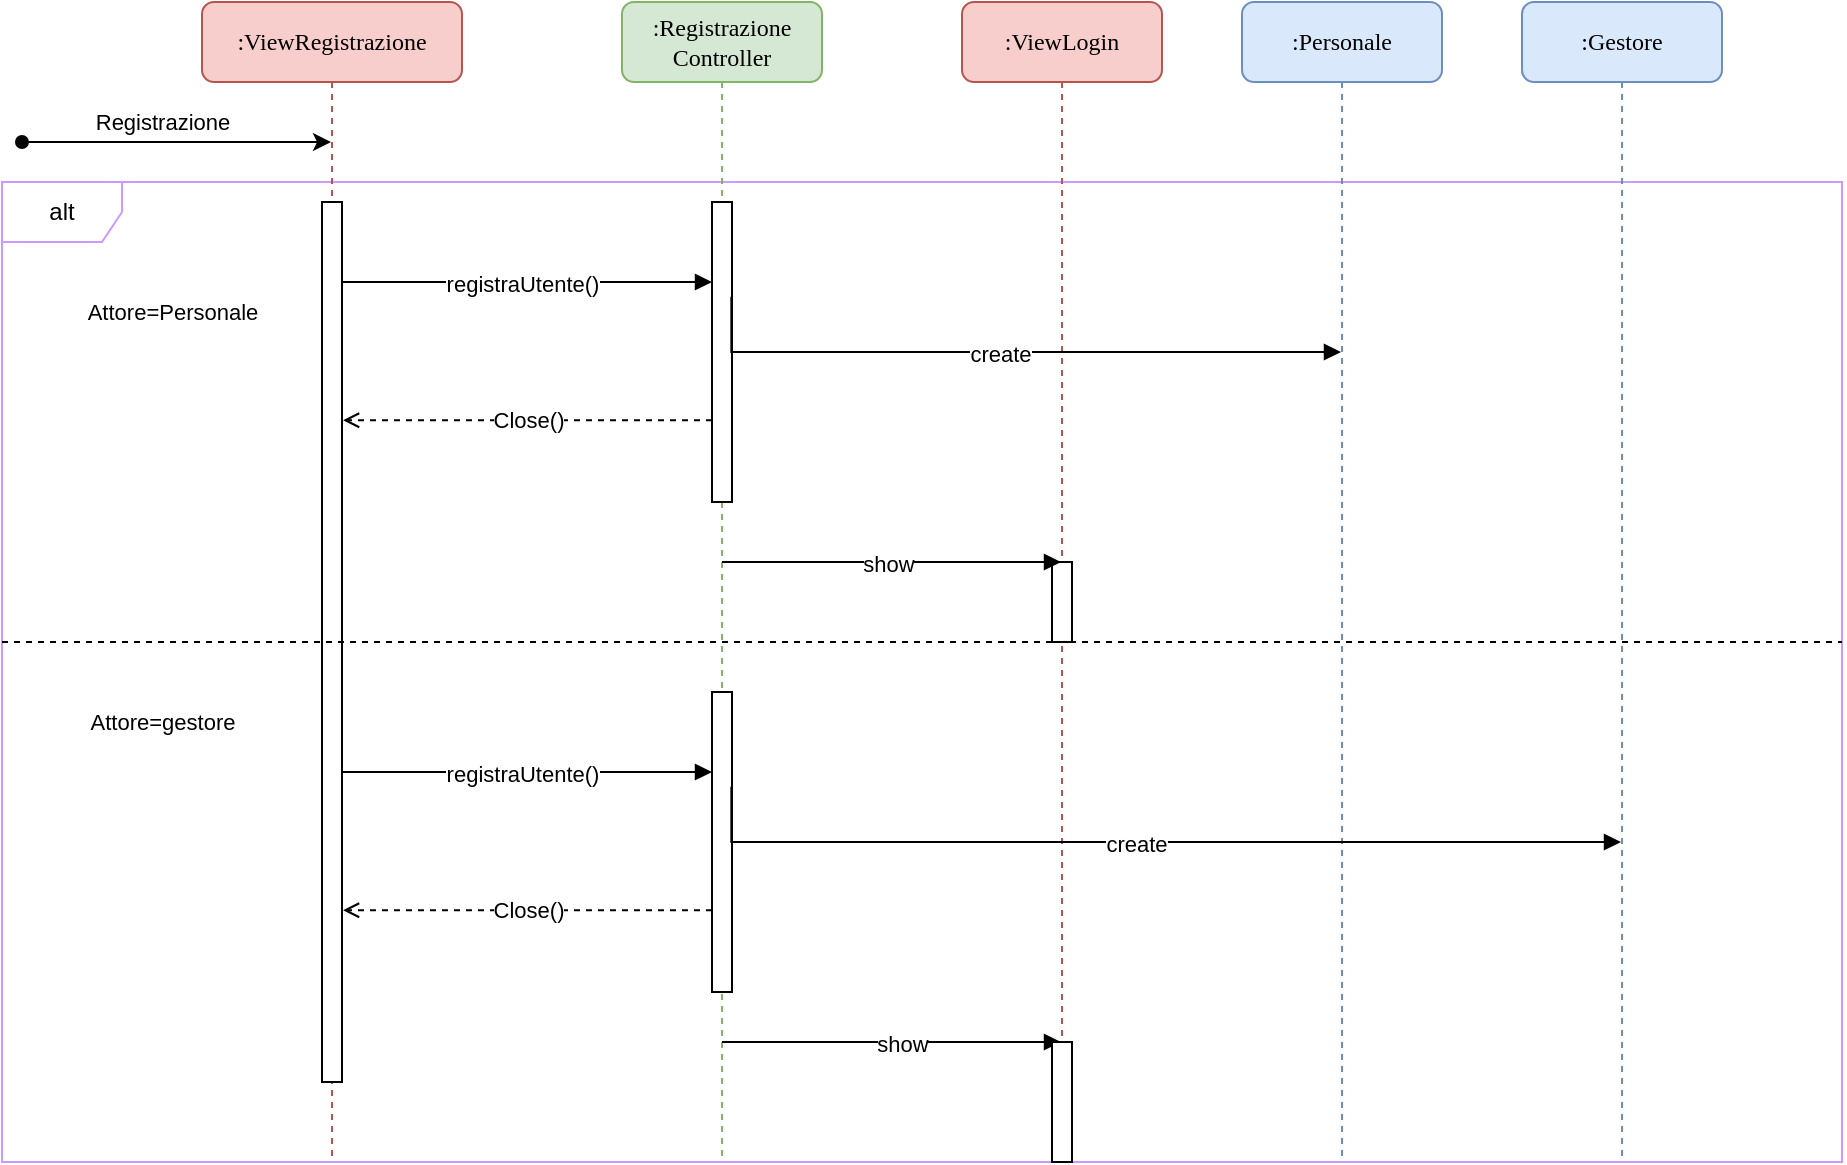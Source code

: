 <mxfile version="20.3.0" type="device" pages="4"><diagram name="Registrazione" id="13e1069c-82ec-6db2-03f1-153e76fe0fe0"><mxGraphModel dx="1422" dy="857" grid="1" gridSize="10" guides="1" tooltips="1" connect="1" arrows="1" fold="1" page="1" pageScale="1" pageWidth="1100" pageHeight="850" background="none" math="0" shadow="0"><root><mxCell id="0"/><mxCell id="1" parent="0"/><mxCell id="zDvbrXEsM1Y-4sPHsCZt-1" value="alt" style="shape=umlFrame;whiteSpace=wrap;html=1;strokeColor=#CC99FF;" parent="1" vertex="1"><mxGeometry y="170" width="920" height="490" as="geometry"/></mxCell><mxCell id="7baba1c4bc27f4b0-2" value=":Registrazione&lt;br&gt;Controller" style="shape=umlLifeline;perimeter=lifelinePerimeter;whiteSpace=wrap;html=1;container=1;collapsible=0;recursiveResize=0;outlineConnect=0;rounded=1;shadow=0;comic=0;labelBackgroundColor=none;strokeWidth=1;fontFamily=Verdana;fontSize=12;align=center;fillColor=#d5e8d4;strokeColor=#82b366;" parent="1" vertex="1"><mxGeometry x="310" y="80" width="100" height="580" as="geometry"/></mxCell><mxCell id="7baba1c4bc27f4b0-10" value="" style="html=1;points=[];perimeter=orthogonalPerimeter;rounded=0;shadow=0;comic=0;labelBackgroundColor=none;strokeWidth=1;fontFamily=Verdana;fontSize=12;align=center;" parent="7baba1c4bc27f4b0-2" vertex="1"><mxGeometry x="45" y="100" width="10" height="150" as="geometry"/></mxCell><mxCell id="_3JYc5EG-wwluBzRSdGj-11" value="" style="html=1;points=[];perimeter=orthogonalPerimeter;rounded=0;shadow=0;comic=0;labelBackgroundColor=none;strokeWidth=1;fontFamily=Verdana;fontSize=12;align=center;" parent="7baba1c4bc27f4b0-2" vertex="1"><mxGeometry x="45" y="345" width="10" height="150" as="geometry"/></mxCell><mxCell id="_3JYc5EG-wwluBzRSdGj-12" value="&lt;font style=&quot;font-size: 11px; background-color: rgb(255, 255, 255);&quot; face=&quot;Helvetica&quot;&gt;registraUtente()&lt;/font&gt;" style="html=1;verticalAlign=bottom;endArrow=block;labelBackgroundColor=none;fontFamily=Verdana;fontSize=12;edgeStyle=elbowEdgeStyle;elbow=vertical;rounded=0;" parent="7baba1c4bc27f4b0-2" edge="1"><mxGeometry x="-0.027" y="-10" relative="1" as="geometry"><mxPoint x="-140" y="385" as="sourcePoint"/><mxPoint x="45" y="385" as="targetPoint"/><Array as="points"><mxPoint x="-30" y="385"/></Array><mxPoint as="offset"/></mxGeometry></mxCell><mxCell id="_3JYc5EG-wwluBzRSdGj-13" value="Close()" style="rounded=0;orthogonalLoop=1;jettySize=auto;html=1;dashed=1;entryX=1.052;entryY=0.248;entryDx=0;entryDy=0;entryPerimeter=0;endArrow=open;endFill=0;" parent="7baba1c4bc27f4b0-2" source="_3JYc5EG-wwluBzRSdGj-11" edge="1"><mxGeometry relative="1" as="geometry"><mxPoint x="-139.48" y="454.12" as="targetPoint"/></mxGeometry></mxCell><mxCell id="_3JYc5EG-wwluBzRSdGj-15" value="&lt;font style=&quot;font-size: 11px; background-color: rgb(255, 255, 255);&quot; face=&quot;Helvetica&quot;&gt;show&lt;/font&gt;" style="html=1;verticalAlign=bottom;endArrow=block;labelBackgroundColor=none;fontFamily=Verdana;fontSize=12;edgeStyle=elbowEdgeStyle;elbow=vertical;rounded=0;" parent="7baba1c4bc27f4b0-2" edge="1"><mxGeometry x="0.062" y="-10" relative="1" as="geometry"><mxPoint x="50" y="520" as="sourcePoint"/><mxPoint x="219.5" y="520" as="targetPoint"/><Array as="points"><mxPoint x="170" y="520"/><mxPoint x="-20" y="390"/></Array><mxPoint as="offset"/></mxGeometry></mxCell><mxCell id="7baba1c4bc27f4b0-3" value=":ViewLogin" style="shape=umlLifeline;perimeter=lifelinePerimeter;whiteSpace=wrap;html=1;container=1;collapsible=0;recursiveResize=0;outlineConnect=0;rounded=1;shadow=0;comic=0;labelBackgroundColor=none;strokeWidth=1;fontFamily=Verdana;fontSize=12;align=center;fillColor=#f8cecc;strokeColor=#b85450;" parent="1" vertex="1"><mxGeometry x="480" y="80" width="100" height="580" as="geometry"/></mxCell><mxCell id="UESXk12LDa7UgJ4Ks496-2" value="" style="html=1;points=[];perimeter=orthogonalPerimeter;rounded=0;shadow=0;comic=0;labelBackgroundColor=none;strokeWidth=1;fontFamily=Verdana;fontSize=12;align=center;" parent="7baba1c4bc27f4b0-3" vertex="1"><mxGeometry x="45" y="520" width="10" height="60" as="geometry"/></mxCell><mxCell id="UESXk12LDa7UgJ4Ks496-1" value="" style="html=1;points=[];perimeter=orthogonalPerimeter;rounded=0;shadow=0;comic=0;labelBackgroundColor=none;strokeWidth=1;fontFamily=Verdana;fontSize=12;align=center;" parent="7baba1c4bc27f4b0-3" vertex="1"><mxGeometry x="45" y="280" width="10" height="40" as="geometry"/></mxCell><mxCell id="7baba1c4bc27f4b0-4" value=":Personale" style="shape=umlLifeline;perimeter=lifelinePerimeter;whiteSpace=wrap;html=1;container=1;collapsible=0;recursiveResize=0;outlineConnect=0;rounded=1;shadow=0;comic=0;labelBackgroundColor=none;strokeWidth=1;fontFamily=Verdana;fontSize=12;align=center;fillColor=#dae8fc;strokeColor=#6c8ebf;" parent="1" vertex="1"><mxGeometry x="620" y="80" width="100" height="580" as="geometry"/></mxCell><mxCell id="7baba1c4bc27f4b0-5" value=":Gestore" style="shape=umlLifeline;perimeter=lifelinePerimeter;whiteSpace=wrap;html=1;container=1;collapsible=0;recursiveResize=0;outlineConnect=0;rounded=1;shadow=0;comic=0;labelBackgroundColor=none;strokeWidth=1;fontFamily=Verdana;fontSize=12;align=center;fillColor=#dae8fc;strokeColor=#6c8ebf;" parent="1" vertex="1"><mxGeometry x="760" y="80" width="100" height="580" as="geometry"/></mxCell><mxCell id="7baba1c4bc27f4b0-8" value=":ViewRegistrazione" style="shape=umlLifeline;perimeter=lifelinePerimeter;whiteSpace=wrap;html=1;container=1;collapsible=0;recursiveResize=0;outlineConnect=0;rounded=1;shadow=0;comic=0;labelBackgroundColor=none;strokeWidth=1;fontFamily=Verdana;fontSize=12;align=center;fillColor=#f8cecc;strokeColor=#b85450;size=40;" parent="1" vertex="1"><mxGeometry x="100" y="80" width="130" height="580" as="geometry"/></mxCell><mxCell id="7baba1c4bc27f4b0-9" value="" style="html=1;points=[];perimeter=orthogonalPerimeter;rounded=0;shadow=0;comic=0;labelBackgroundColor=none;strokeWidth=1;fontFamily=Verdana;fontSize=12;align=center;" parent="7baba1c4bc27f4b0-8" vertex="1"><mxGeometry x="60" y="100" width="10" height="440" as="geometry"/></mxCell><mxCell id="7baba1c4bc27f4b0-11" value="&lt;font style=&quot;font-size: 11px; background-color: rgb(255, 255, 255);&quot; face=&quot;Helvetica&quot;&gt;registraUtente()&lt;/font&gt;" style="html=1;verticalAlign=bottom;endArrow=block;labelBackgroundColor=none;fontFamily=Verdana;fontSize=12;edgeStyle=elbowEdgeStyle;elbow=vertical;rounded=0;" parent="1" source="7baba1c4bc27f4b0-9" edge="1"><mxGeometry x="-0.027" y="-10" relative="1" as="geometry"><mxPoint x="220" y="190" as="sourcePoint"/><mxPoint x="355" y="220" as="targetPoint"/><Array as="points"><mxPoint x="280" y="220"/></Array><mxPoint as="offset"/></mxGeometry></mxCell><mxCell id="_3JYc5EG-wwluBzRSdGj-2" value="Close()" style="rounded=0;orthogonalLoop=1;jettySize=auto;html=1;dashed=1;entryX=1.052;entryY=0.248;entryDx=0;entryDy=0;entryPerimeter=0;endArrow=open;endFill=0;" parent="1" source="7baba1c4bc27f4b0-10" target="7baba1c4bc27f4b0-9" edge="1"><mxGeometry relative="1" as="geometry"><mxPoint x="150" y="255" as="targetPoint"/></mxGeometry></mxCell><mxCell id="_3JYc5EG-wwluBzRSdGj-3" value="&lt;font style=&quot;font-size: 11px; background-color: rgb(255, 255, 255);&quot; face=&quot;Helvetica&quot;&gt;create&lt;/font&gt;" style="html=1;verticalAlign=bottom;endArrow=block;labelBackgroundColor=none;fontFamily=Verdana;fontSize=12;edgeStyle=elbowEdgeStyle;elbow=vertical;rounded=0;exitX=0.967;exitY=0.316;exitDx=0;exitDy=0;exitPerimeter=0;" parent="1" source="7baba1c4bc27f4b0-10" target="7baba1c4bc27f4b0-4" edge="1"><mxGeometry x="-0.027" y="-10" relative="1" as="geometry"><mxPoint x="430" y="230" as="sourcePoint"/><mxPoint x="365" y="230" as="targetPoint"/><Array as="points"><mxPoint x="500" y="255"/><mxPoint x="380" y="227"/></Array><mxPoint as="offset"/></mxGeometry></mxCell><mxCell id="_3JYc5EG-wwluBzRSdGj-4" value="&lt;font style=&quot;font-size: 11px; background-color: rgb(255, 255, 255);&quot; face=&quot;Helvetica&quot;&gt;show&lt;/font&gt;" style="html=1;verticalAlign=bottom;endArrow=block;labelBackgroundColor=none;fontFamily=Verdana;fontSize=12;edgeStyle=elbowEdgeStyle;elbow=vertical;rounded=0;" parent="1" target="7baba1c4bc27f4b0-3" edge="1"><mxGeometry x="-0.027" y="-10" relative="1" as="geometry"><mxPoint x="360" y="360" as="sourcePoint"/><mxPoint x="365" y="230.0" as="targetPoint"/><Array as="points"><mxPoint x="480" y="360"/><mxPoint x="290" y="230"/></Array><mxPoint as="offset"/></mxGeometry></mxCell><mxCell id="_3JYc5EG-wwluBzRSdGj-5" value="Attore=Personale" style="text;html=1;align=center;verticalAlign=middle;resizable=0;points=[];autosize=1;strokeColor=none;fillColor=none;fontSize=11;fontFamily=Helvetica;" parent="1" vertex="1"><mxGeometry x="30" y="220" width="110" height="30" as="geometry"/></mxCell><mxCell id="_3JYc5EG-wwluBzRSdGj-6" value="" style="endArrow=none;dashed=1;html=1;rounded=0;labelBackgroundColor=#FFFFFF;fontFamily=Helvetica;fontSize=11;" parent="1" edge="1"><mxGeometry width="50" height="50" relative="1" as="geometry"><mxPoint y="400" as="sourcePoint"/><mxPoint x="920" y="400" as="targetPoint"/></mxGeometry></mxCell><mxCell id="_3JYc5EG-wwluBzRSdGj-7" value="Attore=gestore" style="text;html=1;align=center;verticalAlign=middle;resizable=0;points=[];autosize=1;strokeColor=none;fillColor=none;fontSize=11;fontFamily=Helvetica;" parent="1" vertex="1"><mxGeometry x="30" y="425" width="100" height="30" as="geometry"/></mxCell><mxCell id="_3JYc5EG-wwluBzRSdGj-14" value="&lt;font style=&quot;font-size: 11px; background-color: rgb(255, 255, 255);&quot; face=&quot;Helvetica&quot;&gt;create&lt;/font&gt;" style="html=1;verticalAlign=bottom;endArrow=block;labelBackgroundColor=none;fontFamily=Verdana;fontSize=12;edgeStyle=elbowEdgeStyle;elbow=vertical;rounded=0;exitX=0.967;exitY=0.316;exitDx=0;exitDy=0;exitPerimeter=0;" parent="1" source="_3JYc5EG-wwluBzRSdGj-11" target="7baba1c4bc27f4b0-5" edge="1"><mxGeometry x="-0.027" y="-10" relative="1" as="geometry"><mxPoint x="430" y="475" as="sourcePoint"/><mxPoint x="669.5" y="500" as="targetPoint"/><Array as="points"><mxPoint x="500" y="500"/><mxPoint x="380" y="472"/></Array><mxPoint as="offset"/></mxGeometry></mxCell><mxCell id="_3JYc5EG-wwluBzRSdGj-16" value="Registrazione" style="endArrow=classic;html=1;rounded=0;labelBackgroundColor=#FFFFFF;fontFamily=Helvetica;fontSize=11;startArrow=oval;startFill=1;" parent="1" target="7baba1c4bc27f4b0-8" edge="1"><mxGeometry x="-0.094" y="10" width="50" height="50" relative="1" as="geometry"><mxPoint x="10" y="150" as="sourcePoint"/><mxPoint x="100" y="150" as="targetPoint"/><Array as="points"><mxPoint x="120" y="150"/></Array><mxPoint as="offset"/></mxGeometry></mxCell></root></mxGraphModel></diagram><diagram id="6aB9CORU32uBYQYQCs-L" name="Login"><mxGraphModel dx="1422" dy="857" grid="1" gridSize="10" guides="1" tooltips="1" connect="1" arrows="1" fold="1" page="1" pageScale="1" pageWidth="827" pageHeight="1169" math="0" shadow="0"><root><mxCell id="0"/><mxCell id="1" parent="0"/><mxCell id="RguAJDUYk91SnPIHC0iQ-1" value="alt" style="shape=umlFrame;whiteSpace=wrap;html=1;strokeColor=#CC99FF;" parent="1" vertex="1"><mxGeometry x="350" y="380" width="590" height="180" as="geometry"/></mxCell><mxCell id="aYWc7RLOCJ8eXEWVeOva-1" value=":LoginController" style="shape=umlLifeline;perimeter=lifelinePerimeter;whiteSpace=wrap;html=1;container=1;collapsible=0;recursiveResize=0;outlineConnect=0;rounded=1;shadow=0;comic=0;labelBackgroundColor=none;strokeWidth=1;fontFamily=Verdana;fontSize=12;align=center;fillColor=#d5e8d4;strokeColor=#82b366;" parent="1" vertex="1"><mxGeometry x="375" y="80" width="100" height="580" as="geometry"/></mxCell><mxCell id="aYWc7RLOCJ8eXEWVeOva-2" value="" style="html=1;points=[];perimeter=orthogonalPerimeter;rounded=0;shadow=0;comic=0;labelBackgroundColor=none;strokeWidth=1;fontFamily=Verdana;fontSize=12;align=center;" parent="aYWc7RLOCJ8eXEWVeOva-1" vertex="1"><mxGeometry x="45" y="100" width="10" height="150" as="geometry"/></mxCell><mxCell id="aYWc7RLOCJ8eXEWVeOva-14" value="&lt;font style=&quot;font-size: 11px; background-color: rgb(255, 255, 255);&quot; face=&quot;Helvetica&quot;&gt;verificaCredenziali()&lt;/font&gt;" style="html=1;verticalAlign=bottom;endArrow=block;labelBackgroundColor=none;fontFamily=Verdana;fontSize=12;edgeStyle=orthogonalEdgeStyle;elbow=vertical;rounded=0;exitX=0.967;exitY=0.316;exitDx=0;exitDy=0;exitPerimeter=0;curved=1;entryX=1.451;entryY=0.686;entryDx=0;entryDy=0;entryPerimeter=0;" parent="aYWc7RLOCJ8eXEWVeOva-1" source="aYWc7RLOCJ8eXEWVeOva-2" target="aYWc7RLOCJ8eXEWVeOva-2" edge="1"><mxGeometry x="-0.121" y="-10" relative="1" as="geometry"><mxPoint x="120" y="150" as="sourcePoint"/><mxPoint x="55" y="150" as="targetPoint"/><Array as="points"><mxPoint x="135" y="147"/><mxPoint x="135" y="200"/><mxPoint x="59" y="200"/></Array><mxPoint as="offset"/></mxGeometry></mxCell><mxCell id="aYWc7RLOCJ8eXEWVeOva-7" value=":Home&lt;br&gt;GestionePersonale" style="shape=umlLifeline;perimeter=lifelinePerimeter;whiteSpace=wrap;html=1;container=1;collapsible=0;recursiveResize=0;outlineConnect=0;rounded=1;shadow=0;comic=0;labelBackgroundColor=none;strokeWidth=1;fontFamily=Verdana;fontSize=12;align=center;fillColor=#f8cecc;strokeColor=#b85450;" parent="1" vertex="1"><mxGeometry x="530" y="80" width="135" height="580" as="geometry"/></mxCell><mxCell id="aYWc7RLOCJ8eXEWVeOva-8" value=":Home&lt;br&gt;GestioneAttività" style="shape=umlLifeline;perimeter=lifelinePerimeter;whiteSpace=wrap;html=1;container=1;collapsible=0;recursiveResize=0;outlineConnect=0;rounded=1;shadow=0;comic=0;labelBackgroundColor=none;strokeWidth=1;fontFamily=Verdana;fontSize=12;align=center;fillColor=#f8cecc;strokeColor=#b85450;" parent="1" vertex="1"><mxGeometry x="690" y="80" width="120" height="580" as="geometry"/></mxCell><mxCell id="aYWc7RLOCJ8eXEWVeOva-9" value=":Home&lt;br&gt;GestioneAssistenza" style="shape=umlLifeline;perimeter=lifelinePerimeter;whiteSpace=wrap;html=1;container=1;collapsible=0;recursiveResize=0;outlineConnect=0;rounded=1;shadow=0;comic=0;labelBackgroundColor=none;strokeWidth=1;fontFamily=Verdana;fontSize=12;align=center;fillColor=#f8cecc;strokeColor=#b85450;" parent="1" vertex="1"><mxGeometry x="840" y="80" width="130" height="580" as="geometry"/></mxCell><mxCell id="aYWc7RLOCJ8eXEWVeOva-10" value=":ViewLogin" style="shape=umlLifeline;perimeter=lifelinePerimeter;whiteSpace=wrap;html=1;container=1;collapsible=0;recursiveResize=0;outlineConnect=0;rounded=1;shadow=0;comic=0;labelBackgroundColor=none;strokeWidth=1;fontFamily=Verdana;fontSize=12;align=center;fillColor=#f8cecc;strokeColor=#b85450;size=40;" parent="1" vertex="1"><mxGeometry x="165" y="80" width="130" height="580" as="geometry"/></mxCell><mxCell id="aYWc7RLOCJ8eXEWVeOva-11" value="" style="html=1;points=[];perimeter=orthogonalPerimeter;rounded=0;shadow=0;comic=0;labelBackgroundColor=none;strokeWidth=1;fontFamily=Verdana;fontSize=12;align=center;" parent="aYWc7RLOCJ8eXEWVeOva-10" vertex="1"><mxGeometry x="60" y="100" width="10" height="250" as="geometry"/></mxCell><mxCell id="aYWc7RLOCJ8eXEWVeOva-12" value="&lt;font style=&quot;font-size: 11px; background-color: rgb(255, 255, 255);&quot; face=&quot;Helvetica&quot;&gt;verificaCredenziali()&lt;/font&gt;" style="html=1;verticalAlign=bottom;endArrow=block;labelBackgroundColor=none;fontFamily=Verdana;fontSize=12;edgeStyle=elbowEdgeStyle;elbow=vertical;rounded=0;" parent="1" source="aYWc7RLOCJ8eXEWVeOva-11" edge="1"><mxGeometry x="-0.027" y="-10" relative="1" as="geometry"><mxPoint x="285" y="190" as="sourcePoint"/><mxPoint x="420" y="220" as="targetPoint"/><Array as="points"><mxPoint x="345" y="220"/></Array><mxPoint as="offset"/></mxGeometry></mxCell><mxCell id="aYWc7RLOCJ8eXEWVeOva-13" value="Close()" style="rounded=0;orthogonalLoop=1;jettySize=auto;html=1;dashed=1;entryX=1.052;entryY=0.248;entryDx=0;entryDy=0;entryPerimeter=0;endArrow=open;endFill=0;" parent="1" edge="1"><mxGeometry relative="1" as="geometry"><mxPoint x="235.52" y="289" as="targetPoint"/><mxPoint x="420" y="289" as="sourcePoint"/></mxGeometry></mxCell><mxCell id="aYWc7RLOCJ8eXEWVeOva-16" value="Attore=Personale" style="text;html=1;align=center;verticalAlign=middle;resizable=0;points=[];autosize=1;strokeColor=none;fillColor=none;fontSize=11;fontFamily=Helvetica;" parent="1" vertex="1"><mxGeometry x="60" y="215" width="110" height="30" as="geometry"/></mxCell><mxCell id="aYWc7RLOCJ8eXEWVeOva-20" value="Registrazione" style="endArrow=classic;html=1;rounded=0;labelBackgroundColor=#FFFFFF;fontFamily=Helvetica;fontSize=11;startArrow=oval;startFill=1;" parent="1" target="aYWc7RLOCJ8eXEWVeOva-10" edge="1"><mxGeometry x="-0.094" y="10" width="50" height="50" relative="1" as="geometry"><mxPoint x="75" y="150" as="sourcePoint"/><mxPoint x="165" y="150" as="targetPoint"/><Array as="points"><mxPoint x="185" y="150"/></Array><mxPoint as="offset"/></mxGeometry></mxCell><mxCell id="aYWc7RLOCJ8eXEWVeOva-21" value="show" style="endArrow=classic;html=1;rounded=0;labelBackgroundColor=#FFFFFF;fontFamily=Helvetica;fontSize=11;" parent="1" edge="1"><mxGeometry width="50" height="50" relative="1" as="geometry"><mxPoint x="424.5" y="427" as="sourcePoint"/><mxPoint x="600" y="427" as="targetPoint"/><Array as="points"><mxPoint x="540" y="427"/></Array></mxGeometry></mxCell><mxCell id="aYWc7RLOCJ8eXEWVeOva-22" value="show" style="endArrow=classic;html=1;rounded=0;labelBackgroundColor=#FFFFFF;fontFamily=Helvetica;fontSize=11;" parent="1" source="aYWc7RLOCJ8eXEWVeOva-1" target="aYWc7RLOCJ8eXEWVeOva-8" edge="1"><mxGeometry width="50" height="50" relative="1" as="geometry"><mxPoint x="430.004" y="480" as="sourcePoint"/><mxPoint x="605.68" y="480" as="targetPoint"/><Array as="points"><mxPoint x="545.68" y="480"/></Array></mxGeometry></mxCell><mxCell id="aYWc7RLOCJ8eXEWVeOva-23" value="show" style="endArrow=classic;html=1;rounded=0;labelBackgroundColor=#FFFFFF;fontFamily=Helvetica;fontSize=11;" parent="1" source="aYWc7RLOCJ8eXEWVeOva-1" target="aYWc7RLOCJ8eXEWVeOva-9" edge="1"><mxGeometry width="50" height="50" relative="1" as="geometry"><mxPoint x="460" y="530" as="sourcePoint"/><mxPoint x="595.68" y="530" as="targetPoint"/><Array as="points"><mxPoint x="535.68" y="530"/></Array></mxGeometry></mxCell><mxCell id="aYWc7RLOCJ8eXEWVeOva-24" value="ruolo=Personale" style="text;html=1;align=center;verticalAlign=middle;resizable=0;points=[];autosize=1;strokeColor=none;fillColor=none;fontSize=11;fontFamily=Helvetica;" parent="1" vertex="1"><mxGeometry x="430" y="385" width="100" height="30" as="geometry"/></mxCell><mxCell id="aYWc7RLOCJ8eXEWVeOva-25" value="ruolo=Gestore" style="text;html=1;align=center;verticalAlign=middle;resizable=0;points=[];autosize=1;strokeColor=none;fillColor=none;fontSize=11;fontFamily=Helvetica;" parent="1" vertex="1"><mxGeometry x="435" y="440" width="90" height="30" as="geometry"/></mxCell><mxCell id="aYWc7RLOCJ8eXEWVeOva-26" value="ruolo=Assistenza" style="text;html=1;align=center;verticalAlign=middle;resizable=0;points=[];autosize=1;strokeColor=none;fillColor=none;fontSize=11;fontFamily=Helvetica;" parent="1" vertex="1"><mxGeometry x="425" y="495" width="110" height="30" as="geometry"/></mxCell><mxCell id="MGjUu69rBf5I3E0NUgV5-1" value="" style="endArrow=none;dashed=1;html=1;rounded=0;exitX=0.003;exitY=0.328;exitDx=0;exitDy=0;exitPerimeter=0;" parent="1" edge="1"><mxGeometry width="50" height="50" relative="1" as="geometry"><mxPoint x="350.77" y="439.04" as="sourcePoint"/><mxPoint x="939" y="439" as="targetPoint"/></mxGeometry></mxCell><mxCell id="MGjUu69rBf5I3E0NUgV5-2" value="" style="endArrow=none;dashed=1;html=1;rounded=0;exitX=-0.002;exitY=0.665;exitDx=0;exitDy=0;exitPerimeter=0;entryX=0.999;entryY=0.665;entryDx=0;entryDy=0;entryPerimeter=0;" parent="1" edge="1"><mxGeometry width="50" height="50" relative="1" as="geometry"><mxPoint x="349.82" y="499.7" as="sourcePoint"/><mxPoint x="940.41" y="499.7" as="targetPoint"/></mxGeometry></mxCell></root></mxGraphModel></diagram><diagram id="pE-POTZH7RTF04I4F6tF" name="Cliente"><mxGraphModel dx="2370" dy="1428" grid="1" gridSize="10" guides="1" tooltips="1" connect="1" arrows="1" fold="1" page="1" pageScale="1" pageWidth="827" pageHeight="1169" math="0" shadow="0"><root><mxCell id="0"/><mxCell id="1" parent="0"/><mxCell id="0VxfPDgypLHVEo5Mkc0--19" value="opt" style="shape=umlFrame;whiteSpace=wrap;html=1;strokeColor=#CC99FF;" parent="1" vertex="1"><mxGeometry x="760" y="548" width="300" height="40" as="geometry"/></mxCell><mxCell id="0VxfPDgypLHVEo5Mkc0--17" value="opt" style="shape=umlFrame;whiteSpace=wrap;html=1;strokeColor=#CC99FF;" parent="1" vertex="1"><mxGeometry x="760" y="498" width="300" height="40" as="geometry"/></mxCell><mxCell id="0VxfPDgypLHVEo5Mkc0--4" value="loop" style="shape=umlFrame;whiteSpace=wrap;html=1;fillColor=#f5f5f5;fontColor=#333333;strokeColor=#CCCCCC;" parent="1" vertex="1"><mxGeometry x="20" y="320" width="1590" height="868" as="geometry"/></mxCell><mxCell id="OFQ54osIbRinYbbnieqb-1" value="frame" style="shape=umlFrame;whiteSpace=wrap;html=1;" parent="1" vertex="1"><mxGeometry x="40" y="374" width="1530" height="796" as="geometry"/></mxCell><mxCell id="kCJt7Dvigvo4qZenlpbh-1" value="" style="sketch=0;aspect=fixed;html=1;points=[];align=center;image;fontSize=12;image=img/lib/mscae/Person.svg;fontFamily=Helvetica;" parent="1" vertex="1"><mxGeometry x="86.5" y="40" width="37" height="50" as="geometry"/></mxCell><mxCell id="lNES_8LNMnfCzcFUIq7t-1" value=":Home&lt;br&gt;GestioneCliente" style="shape=umlLifeline;perimeter=lifelinePerimeter;whiteSpace=wrap;html=1;container=1;collapsible=0;recursiveResize=0;outlineConnect=0;rounded=1;shadow=0;comic=0;labelBackgroundColor=none;strokeWidth=1;fontFamily=Verdana;fontSize=12;align=center;fillColor=#f8cecc;strokeColor=#b85450;" parent="1" vertex="1"><mxGeometry x="250" y="100" width="130" height="1070" as="geometry"/></mxCell><mxCell id="lNES_8LNMnfCzcFUIq7t-2" value="" style="html=1;points=[];perimeter=orthogonalPerimeter;rounded=0;shadow=0;comic=0;labelBackgroundColor=none;strokeWidth=1;fontFamily=Verdana;fontSize=12;align=center;" parent="lNES_8LNMnfCzcFUIq7t-1" vertex="1"><mxGeometry x="60" y="60" width="10" height="1010" as="geometry"/></mxCell><mxCell id="BLwTUksfsvQOTYvWAzap-2" value="&lt;font style=&quot;font-size: 11px; background-color: rgb(255, 255, 255);&quot; face=&quot;Helvetica&quot;&gt;ordina()&lt;/font&gt;" style="html=1;verticalAlign=bottom;endArrow=open;labelBackgroundColor=none;fontFamily=Verdana;fontSize=12;elbow=vertical;rounded=0;endFill=0;" parent="lNES_8LNMnfCzcFUIq7t-1" edge="1"><mxGeometry x="0.025" y="-10" relative="1" as="geometry"><mxPoint x="-145.214" y="318" as="sourcePoint"/><mxPoint x="60" y="318" as="targetPoint"/><Array as="points"><mxPoint x="-50" y="318"/></Array><mxPoint as="offset"/></mxGeometry></mxCell><mxCell id="lNES_8LNMnfCzcFUIq7t-4" value=":GestioneCliente&lt;br&gt;Controller" style="shape=umlLifeline;perimeter=lifelinePerimeter;whiteSpace=wrap;html=1;container=1;collapsible=0;recursiveResize=0;outlineConnect=0;rounded=1;shadow=0;comic=0;labelBackgroundColor=none;strokeWidth=1;fontFamily=Verdana;fontSize=12;align=center;fillColor=#d5e8d4;strokeColor=#82b366;" parent="1" vertex="1"><mxGeometry x="640.61" y="100" width="135" height="1078" as="geometry"/></mxCell><mxCell id="niUU9bWRZXq5qwu9FPkK-1" value="" style="html=1;points=[];perimeter=orthogonalPerimeter;rounded=0;shadow=0;comic=0;labelBackgroundColor=none;strokeWidth=1;fontFamily=Verdana;fontSize=12;align=center;" parent="lNES_8LNMnfCzcFUIq7t-4" vertex="1"><mxGeometry x="62.5" y="340" width="10" height="730" as="geometry"/></mxCell><mxCell id="lNES_8LNMnfCzcFUIq7t-5" value=":ViewMenù" style="shape=umlLifeline;perimeter=lifelinePerimeter;whiteSpace=wrap;html=1;container=1;collapsible=0;recursiveResize=0;outlineConnect=0;rounded=1;shadow=0;comic=0;labelBackgroundColor=none;strokeWidth=1;fontFamily=Verdana;fontSize=12;align=center;fillColor=#f8cecc;strokeColor=#b85450;" parent="1" vertex="1"><mxGeometry x="965.61" y="100" width="120" height="660" as="geometry"/></mxCell><mxCell id="ogsP4OYnUtKEcgu0rF9D-1" value="" style="html=1;points=[];perimeter=orthogonalPerimeter;rounded=0;shadow=0;comic=0;labelBackgroundColor=none;strokeWidth=1;fontFamily=Verdana;fontSize=12;align=center;" parent="lNES_8LNMnfCzcFUIq7t-5" vertex="1"><mxGeometry x="55" y="388" width="10" height="150" as="geometry"/></mxCell><mxCell id="gV-IcSshQNHfonS13RmQ-2" style="rounded=0;orthogonalLoop=1;jettySize=auto;html=1;labelBackgroundColor=#FFFFFF;fontFamily=Helvetica;fontSize=11;startArrow=none;startFill=0;endArrow=block;endFill=1;" parent="lNES_8LNMnfCzcFUIq7t-5" edge="1"><mxGeometry relative="1" as="geometry"><mxPoint x="55" y="408" as="sourcePoint"/><mxPoint x="-100" y="408" as="targetPoint"/></mxGeometry></mxCell><mxCell id="gV-IcSshQNHfonS13RmQ-3" value="filtra()" style="edgeLabel;html=1;align=center;verticalAlign=middle;resizable=0;points=[];fontSize=11;fontFamily=Helvetica;" parent="gV-IcSshQNHfonS13RmQ-2" vertex="1" connectable="0"><mxGeometry x="-0.243" relative="1" as="geometry"><mxPoint x="-32" as="offset"/></mxGeometry></mxCell><mxCell id="gV-IcSshQNHfonS13RmQ-8" style="rounded=0;orthogonalLoop=1;jettySize=auto;html=1;labelBackgroundColor=#FFFFFF;fontFamily=Helvetica;fontSize=11;startArrow=none;startFill=0;endArrow=open;endFill=0;" parent="lNES_8LNMnfCzcFUIq7t-5" edge="1"><mxGeometry relative="1" as="geometry"><mxPoint x="-100.0" y="538" as="targetPoint"/><mxPoint x="55.0" y="538" as="sourcePoint"/></mxGeometry></mxCell><mxCell id="gV-IcSshQNHfonS13RmQ-9" value="riepilogo()" style="edgeLabel;html=1;align=center;verticalAlign=middle;resizable=0;points=[];fontSize=11;fontFamily=Helvetica;" parent="gV-IcSshQNHfonS13RmQ-8" vertex="1" connectable="0"><mxGeometry x="-0.151" y="-1" relative="1" as="geometry"><mxPoint as="offset"/></mxGeometry></mxCell><mxCell id="lNES_8LNMnfCzcFUIq7t-6" value=":GestioneOrdine&lt;br&gt;Controller" style="shape=umlLifeline;perimeter=lifelinePerimeter;whiteSpace=wrap;html=1;container=1;collapsible=0;recursiveResize=0;outlineConnect=0;rounded=1;shadow=0;comic=0;labelBackgroundColor=none;strokeWidth=1;fontFamily=Verdana;fontSize=12;align=center;fillColor=#d5e8d4;strokeColor=#82b366;" parent="1" vertex="1"><mxGeometry x="795.61" y="100" width="130" height="660" as="geometry"/></mxCell><mxCell id="OPakVYq-qBMIRAzokBLY-3" value="" style="html=1;points=[];perimeter=orthogonalPerimeter;rounded=0;shadow=0;comic=0;labelBackgroundColor=none;strokeWidth=1;fontFamily=Verdana;fontSize=12;align=center;" parent="lNES_8LNMnfCzcFUIq7t-6" vertex="1"><mxGeometry x="60" y="160" width="10" height="428" as="geometry"/></mxCell><mxCell id="gV-IcSshQNHfonS13RmQ-1" value="&lt;font style=&quot;font-size: 11px; background-color: rgb(255, 255, 255);&quot; face=&quot;Helvetica&quot;&gt;ordina()&lt;/font&gt;" style="html=1;verticalAlign=bottom;endArrow=block;labelBackgroundColor=none;fontFamily=Verdana;fontSize=12;elbow=vertical;rounded=0;" parent="lNES_8LNMnfCzcFUIq7t-6" source="niUU9bWRZXq5qwu9FPkK-1" edge="1"><mxGeometry x="-0.027" y="-10" relative="1" as="geometry"><mxPoint x="-80" y="368" as="sourcePoint"/><mxPoint x="60" y="368" as="targetPoint"/><Array as="points"/><mxPoint as="offset"/></mxGeometry></mxCell><mxCell id="lNES_8LNMnfCzcFUIq7t-7" value="Cliente" style="shape=umlLifeline;perimeter=lifelinePerimeter;whiteSpace=wrap;html=1;container=1;collapsible=0;recursiveResize=0;outlineConnect=0;rounded=1;shadow=0;comic=0;labelBackgroundColor=none;strokeWidth=1;fontFamily=Verdana;fontSize=12;align=center;size=40;" parent="1" vertex="1"><mxGeometry x="40" y="100" width="130" height="1070" as="geometry"/></mxCell><mxCell id="niUU9bWRZXq5qwu9FPkK-3" value="&lt;font style=&quot;font-size: 11px; background-color: rgb(255, 255, 255);&quot; face=&quot;Helvetica&quot;&gt;show&lt;/font&gt;" style="html=1;verticalAlign=bottom;endArrow=block;labelBackgroundColor=none;fontFamily=Verdana;fontSize=12;elbow=vertical;rounded=0;" parent="lNES_8LNMnfCzcFUIq7t-7" edge="1"><mxGeometry x="-0.027" y="-10" relative="1" as="geometry"><mxPoint x="64.786" y="70" as="sourcePoint"/><mxPoint x="270" y="70" as="targetPoint"/><Array as="points"><mxPoint x="160" y="70"/></Array><mxPoint as="offset"/></mxGeometry></mxCell><mxCell id="lNES_8LNMnfCzcFUIq7t-9" value="&lt;font style=&quot;font-size: 11px; background-color: rgb(255, 255, 255);&quot; face=&quot;Helvetica&quot;&gt;inserisciNumeroTavolo()&lt;/font&gt;" style="html=1;verticalAlign=bottom;endArrow=open;labelBackgroundColor=none;fontFamily=Verdana;fontSize=12;elbow=vertical;rounded=0;endFill=0;" parent="1" source="lNES_8LNMnfCzcFUIq7t-7" target="lNES_8LNMnfCzcFUIq7t-2" edge="1"><mxGeometry x="-0.027" y="-10" relative="1" as="geometry"><mxPoint x="110" y="240" as="sourcePoint"/><mxPoint x="295" y="240.0" as="targetPoint"/><Array as="points"><mxPoint x="200" y="220"/></Array><mxPoint as="offset"/></mxGeometry></mxCell><mxCell id="niUU9bWRZXq5qwu9FPkK-2" value="&lt;font style=&quot;font-size: 11px; background-color: rgb(255, 255, 255);&quot; face=&quot;Helvetica&quot;&gt;inserisciNumeroTavolo()&lt;/font&gt;" style="html=1;verticalAlign=bottom;endArrow=block;labelBackgroundColor=none;fontFamily=Verdana;fontSize=12;elbow=vertical;rounded=0;jumpStyle=arc;" parent="1" source="lNES_8LNMnfCzcFUIq7t-2" target="0VxfPDgypLHVEo5Mkc0--7" edge="1"><mxGeometry x="0.059" relative="1" as="geometry"><mxPoint x="114.786" y="230" as="sourcePoint"/><mxPoint x="460" y="240" as="targetPoint"/><mxPoint as="offset"/><Array as="points"><mxPoint x="450" y="240"/></Array></mxGeometry></mxCell><mxCell id="OPakVYq-qBMIRAzokBLY-1" style="rounded=0;orthogonalLoop=1;jettySize=auto;html=1;labelBackgroundColor=#FFFFFF;fontFamily=Helvetica;fontSize=11;startArrow=open;startFill=0;endArrow=none;endFill=0;" parent="1" source="ogsP4OYnUtKEcgu0rF9D-1" target="OPakVYq-qBMIRAzokBLY-3" edge="1"><mxGeometry relative="1" as="geometry"><mxPoint x="865.61" y="498" as="targetPoint"/><Array as="points"><mxPoint x="920" y="488"/></Array></mxGeometry></mxCell><mxCell id="OPakVYq-qBMIRAzokBLY-2" value="menù" style="edgeLabel;html=1;align=center;verticalAlign=middle;resizable=0;points=[];fontSize=11;fontFamily=Helvetica;" parent="OPakVYq-qBMIRAzokBLY-1" vertex="1" connectable="0"><mxGeometry x="-0.243" relative="1" as="geometry"><mxPoint x="-12" as="offset"/></mxGeometry></mxCell><mxCell id="OPakVYq-qBMIRAzokBLY-9" value=":ViewRiepilogoOrdine" style="shape=umlLifeline;perimeter=lifelinePerimeter;whiteSpace=wrap;html=1;container=1;collapsible=0;recursiveResize=0;outlineConnect=0;rounded=1;shadow=0;comic=0;labelBackgroundColor=none;strokeWidth=1;fontFamily=Verdana;fontSize=12;align=center;fillColor=#f8cecc;strokeColor=#b85450;" parent="1" vertex="1"><mxGeometry x="1115.61" y="100" width="134.39" height="660" as="geometry"/></mxCell><mxCell id="0VxfPDgypLHVEo5Mkc0--5" value="" style="html=1;points=[];perimeter=orthogonalPerimeter;rounded=0;shadow=0;comic=0;labelBackgroundColor=none;strokeWidth=1;fontFamily=Verdana;fontSize=12;align=center;" parent="OPakVYq-qBMIRAzokBLY-9" vertex="1"><mxGeometry x="62.19" y="558" width="10" height="40" as="geometry"/></mxCell><mxCell id="gV-IcSshQNHfonS13RmQ-12" style="rounded=0;orthogonalLoop=1;jettySize=auto;html=1;labelBackgroundColor=#FFFFFF;fontFamily=Helvetica;fontSize=11;startArrow=none;startFill=0;dashed=1;endArrow=open;endFill=0;" parent="1" source="OPakVYq-qBMIRAzokBLY-3" target="niUU9bWRZXq5qwu9FPkK-1" edge="1"><mxGeometry relative="1" as="geometry"><mxPoint x="715.61" y="683" as="targetPoint"/><mxPoint x="1030.61" y="683" as="sourcePoint"/><Array as="points"><mxPoint x="750" y="678"/></Array></mxGeometry></mxCell><mxCell id="gV-IcSshQNHfonS13RmQ-13" value="datiRiepilogo" style="edgeLabel;html=1;align=center;verticalAlign=middle;resizable=0;points=[];fontSize=11;fontFamily=Helvetica;" parent="gV-IcSshQNHfonS13RmQ-12" vertex="1" connectable="0"><mxGeometry x="-0.151" y="-1" relative="1" as="geometry"><mxPoint x="-1" as="offset"/></mxGeometry></mxCell><mxCell id="gV-IcSshQNHfonS13RmQ-16" value="&lt;font style=&quot;font-size: 11px; background-color: rgb(255, 255, 255);&quot; face=&quot;Helvetica&quot;&gt;paga()&lt;/font&gt;" style="html=1;verticalAlign=bottom;endArrow=block;labelBackgroundColor=none;fontFamily=Verdana;fontSize=12;elbow=vertical;rounded=0;" parent="1" edge="1"><mxGeometry x="0.025" y="-10" relative="1" as="geometry"><mxPoint x="104.786" y="800" as="sourcePoint"/><mxPoint x="310" y="800" as="targetPoint"/><Array as="points"><mxPoint x="200" y="800"/></Array><mxPoint as="offset"/></mxGeometry></mxCell><mxCell id="gV-IcSshQNHfonS13RmQ-18" value=":ViewPagamento" style="shape=umlLifeline;perimeter=lifelinePerimeter;whiteSpace=wrap;html=1;container=1;collapsible=0;recursiveResize=0;outlineConnect=0;rounded=1;shadow=0;comic=0;labelBackgroundColor=none;strokeWidth=1;fontFamily=Verdana;fontSize=12;align=center;fillColor=#f8cecc;strokeColor=#b85450;" parent="1" vertex="1"><mxGeometry x="1290" y="100" width="120" height="990" as="geometry"/></mxCell><mxCell id="0VxfPDgypLHVEo5Mkc0--1" value="" style="html=1;points=[];perimeter=orthogonalPerimeter;rounded=0;shadow=0;comic=0;labelBackgroundColor=none;strokeWidth=1;fontFamily=Verdana;fontSize=12;align=center;" parent="gV-IcSshQNHfonS13RmQ-18" vertex="1"><mxGeometry x="55" y="760" width="10" height="140" as="geometry"/></mxCell><mxCell id="0VxfPDgypLHVEo5Mkc0--2" value="ricevuta" style="edgeStyle=orthogonalEdgeStyle;rounded=0;orthogonalLoop=1;jettySize=auto;html=1;endArrow=open;endFill=0;dashed=1;" parent="1" target="0VxfPDgypLHVEo5Mkc0--1" edge="1"><mxGeometry relative="1" as="geometry"><mxPoint x="1500" y="1000" as="sourcePoint"/><Array as="points"><mxPoint x="1500" y="980"/></Array></mxGeometry></mxCell><mxCell id="0VxfPDgypLHVEo5Mkc0--6" value=":Home&lt;br&gt;Ordine" style="shape=umlLifeline;perimeter=lifelinePerimeter;whiteSpace=wrap;html=1;container=1;collapsible=0;recursiveResize=0;outlineConnect=0;rounded=1;shadow=0;comic=0;labelBackgroundColor=none;strokeWidth=1;fontFamily=Verdana;fontSize=12;align=center;fillColor=#f8cecc;strokeColor=#b85450;" parent="1" vertex="1"><mxGeometry x="430" y="100" width="130" height="1070" as="geometry"/></mxCell><mxCell id="0VxfPDgypLHVEo5Mkc0--7" value="" style="html=1;points=[];perimeter=orthogonalPerimeter;rounded=0;shadow=0;comic=0;labelBackgroundColor=none;strokeWidth=1;fontFamily=Verdana;fontSize=12;align=center;" parent="0VxfPDgypLHVEo5Mkc0--6" vertex="1"><mxGeometry x="60" y="140" width="10" height="930" as="geometry"/></mxCell><mxCell id="5yBu2sA72V90S4UDczHo-1" value="&lt;font style=&quot;font-size: 11px; background-color: rgb(255, 255, 255);&quot; face=&quot;Helvetica&quot;&gt;paga()&lt;/font&gt;" style="html=1;verticalAlign=bottom;endArrow=block;labelBackgroundColor=none;fontFamily=Verdana;fontSize=12;elbow=vertical;rounded=0;" parent="0VxfPDgypLHVEo5Mkc0--6" target="niUU9bWRZXq5qwu9FPkK-1" edge="1"><mxGeometry x="0.148" y="-10" relative="1" as="geometry"><mxPoint x="-110.004" y="720" as="sourcePoint"/><mxPoint x="95.21" y="720" as="targetPoint"/><Array as="points"><mxPoint x="-14.79" y="720"/></Array><mxPoint as="offset"/></mxGeometry></mxCell><mxCell id="0VxfPDgypLHVEo5Mkc0--12" value="&lt;font style=&quot;font-size: 11px; background-color: rgb(255, 255, 255);&quot; face=&quot;Helvetica&quot;&gt;inserisciNumeroTavolo()&lt;/font&gt;" style="html=1;verticalAlign=bottom;endArrow=block;labelBackgroundColor=none;fontFamily=Verdana;fontSize=12;elbow=vertical;rounded=0;jumpStyle=arc;" parent="1" source="0VxfPDgypLHVEo5Mkc0--7" target="OPakVYq-qBMIRAzokBLY-3" edge="1"><mxGeometry x="0.059" relative="1" as="geometry"><mxPoint x="500" y="260" as="sourcePoint"/><mxPoint x="670" y="260" as="targetPoint"/><mxPoint as="offset"/><Array as="points"><mxPoint x="630" y="260"/></Array></mxGeometry></mxCell><mxCell id="BLwTUksfsvQOTYvWAzap-1" value="&lt;font style=&quot;font-size: 11px; background-color: rgb(255, 255, 255);&quot; face=&quot;Helvetica&quot;&gt;numeroTavolo&lt;/font&gt;" style="html=1;verticalAlign=bottom;endArrow=open;labelBackgroundColor=none;fontFamily=Verdana;fontSize=12;elbow=vertical;rounded=0;dashed=1;jumpStyle=arc;endFill=0;" parent="1" source="OPakVYq-qBMIRAzokBLY-3" target="0VxfPDgypLHVEo5Mkc0--7" edge="1"><mxGeometry x="-0.012" y="10" relative="1" as="geometry"><mxPoint x="855.61" y="290" as="sourcePoint"/><mxPoint x="320" y="290" as="targetPoint"/><mxPoint as="offset"/><Array as="points"><mxPoint x="580" y="290"/></Array></mxGeometry></mxCell><mxCell id="0VxfPDgypLHVEo5Mkc0--14" value="&lt;font style=&quot;font-size: 11px; background-color: rgb(255, 255, 255);&quot; face=&quot;Helvetica&quot;&gt;numeroTavolo&lt;/font&gt;" style="html=1;verticalAlign=bottom;endArrow=open;labelBackgroundColor=none;fontFamily=Verdana;fontSize=12;elbow=vertical;rounded=0;dashed=1;jumpStyle=arc;endFill=0;" parent="1" source="0VxfPDgypLHVEo5Mkc0--7" target="lNES_8LNMnfCzcFUIq7t-2" edge="1"><mxGeometry x="-0.012" y="10" relative="1" as="geometry"><mxPoint x="865.61" y="280" as="sourcePoint"/><mxPoint x="510" y="280" as="targetPoint"/><mxPoint as="offset"/><Array as="points"><mxPoint x="440" y="300"/></Array></mxGeometry></mxCell><mxCell id="0VxfPDgypLHVEo5Mkc0--8" value="&lt;font style=&quot;font-size: 11px; background-color: rgb(255, 255, 255);&quot; face=&quot;Helvetica&quot;&gt;ordina()&lt;/font&gt;" style="html=1;verticalAlign=bottom;endArrow=open;labelBackgroundColor=none;fontFamily=Verdana;fontSize=12;elbow=vertical;rounded=0;endFill=0;" parent="1" edge="1"><mxGeometry x="0.025" y="-10" relative="1" as="geometry"><mxPoint x="320" y="428" as="sourcePoint"/><mxPoint x="490" y="428" as="targetPoint"/><Array as="points"><mxPoint x="440" y="428"/></Array><mxPoint as="offset"/></mxGeometry></mxCell><mxCell id="BLwTUksfsvQOTYvWAzap-3" value="&lt;font style=&quot;font-size: 11px; background-color: rgb(255, 255, 255);&quot; face=&quot;Helvetica&quot;&gt;ordina()&lt;/font&gt;" style="html=1;verticalAlign=bottom;endArrow=block;labelBackgroundColor=none;fontFamily=Verdana;fontSize=12;elbow=vertical;rounded=0;jumpStyle=arc;" parent="1" target="niUU9bWRZXq5qwu9FPkK-1" edge="1"><mxGeometry x="-0.027" y="-10" relative="1" as="geometry"><mxPoint x="500" y="448" as="sourcePoint"/><mxPoint x="472" y="438" as="targetPoint"/><mxPoint as="offset"/><Array as="points"><mxPoint x="550" y="448"/></Array></mxGeometry></mxCell><mxCell id="gV-IcSshQNHfonS13RmQ-10" style="edgeStyle=none;rounded=0;orthogonalLoop=1;jettySize=auto;html=1;labelBackgroundColor=#FFFFFF;fontFamily=Helvetica;fontSize=11;startArrow=classic;startFill=1;endArrow=none;endFill=0;" parent="1" edge="1"><mxGeometry relative="1" as="geometry"><mxPoint x="865.61" y="658" as="targetPoint"/><mxPoint x="1175.11" y="658" as="sourcePoint"/><Array as="points"><mxPoint x="1145.61" y="658"/><mxPoint x="1165.61" y="658"/></Array></mxGeometry></mxCell><mxCell id="gV-IcSshQNHfonS13RmQ-11" value="datiRiepilogo" style="edgeLabel;html=1;align=center;verticalAlign=middle;resizable=0;points=[];fontSize=11;fontFamily=Helvetica;" parent="gV-IcSshQNHfonS13RmQ-10" vertex="1" connectable="0"><mxGeometry x="-0.151" y="-1" relative="1" as="geometry"><mxPoint x="-1" as="offset"/></mxGeometry></mxCell><mxCell id="0VxfPDgypLHVEo5Mkc0--16" value="menùFiltrato" style="edgeStyle=none;rounded=0;orthogonalLoop=1;jettySize=auto;html=1;dashed=1;startArrow=none;startFill=0;endArrow=open;endFill=0;" parent="1" source="OPakVYq-qBMIRAzokBLY-3" target="ogsP4OYnUtKEcgu0rF9D-1" edge="1"><mxGeometry relative="1" as="geometry"><Array as="points"><mxPoint x="980" y="528"/></Array></mxGeometry></mxCell><mxCell id="gV-IcSshQNHfonS13RmQ-4" style="rounded=0;orthogonalLoop=1;jettySize=auto;html=1;labelBackgroundColor=#FFFFFF;fontFamily=Helvetica;fontSize=11;startArrow=none;startFill=0;endArrow=block;endFill=1;" parent="1" edge="1"><mxGeometry relative="1" as="geometry"><mxPoint x="1020.61" y="558" as="sourcePoint"/><mxPoint x="865.61" y="558" as="targetPoint"/></mxGeometry></mxCell><mxCell id="gV-IcSshQNHfonS13RmQ-5" value="ricercaVoce()" style="edgeLabel;html=1;align=center;verticalAlign=middle;resizable=0;points=[];fontSize=11;fontFamily=Helvetica;" parent="gV-IcSshQNHfonS13RmQ-4" vertex="1" connectable="0"><mxGeometry x="-0.243" relative="1" as="geometry"><mxPoint x="-12" as="offset"/></mxGeometry></mxCell><mxCell id="0VxfPDgypLHVEo5Mkc0--18" value="voce" style="edgeStyle=none;rounded=0;orthogonalLoop=1;jettySize=auto;html=1;dashed=1;startArrow=none;startFill=0;endArrow=open;endFill=0;" parent="1" source="OPakVYq-qBMIRAzokBLY-3" target="ogsP4OYnUtKEcgu0rF9D-1" edge="1"><mxGeometry relative="1" as="geometry"><Array as="points"><mxPoint x="960" y="578"/></Array></mxGeometry></mxCell><mxCell id="gV-IcSshQNHfonS13RmQ-6" style="rounded=0;orthogonalLoop=1;jettySize=auto;html=1;labelBackgroundColor=#FFFFFF;fontFamily=Helvetica;fontSize=11;startArrow=none;startFill=0;endArrow=open;endFill=0;" parent="1" edge="1"><mxGeometry relative="1" as="geometry"><mxPoint x="1020.61" y="598" as="sourcePoint"/><mxPoint x="865.61" y="598" as="targetPoint"/></mxGeometry></mxCell><mxCell id="gV-IcSshQNHfonS13RmQ-7" value="selezionaVoce()" style="edgeLabel;html=1;align=center;verticalAlign=middle;resizable=0;points=[];fontSize=11;fontFamily=Helvetica;" parent="gV-IcSshQNHfonS13RmQ-6" vertex="1" connectable="0"><mxGeometry x="-0.243" relative="1" as="geometry"><mxPoint x="-12" as="offset"/></mxGeometry></mxCell><mxCell id="0VxfPDgypLHVEo5Mkc0--20" value="voceSelezionata" style="edgeStyle=none;rounded=0;orthogonalLoop=1;jettySize=auto;html=1;dashed=1;startArrow=none;startFill=0;endArrow=open;endFill=0;" parent="1" source="OPakVYq-qBMIRAzokBLY-3" target="ogsP4OYnUtKEcgu0rF9D-1" edge="1"><mxGeometry relative="1" as="geometry"><Array as="points"><mxPoint x="890" y="618"/></Array></mxGeometry></mxCell><mxCell id="0VxfPDgypLHVEo5Mkc0--21" value="create" style="edgeStyle=none;rounded=0;orthogonalLoop=1;jettySize=auto;html=1;startArrow=none;startFill=0;endArrow=block;endFill=1;" parent="1" source="0VxfPDgypLHVEo5Mkc0--1" target="0VxfPDgypLHVEo5Mkc0--23" edge="1"><mxGeometry relative="1" as="geometry"><mxPoint x="1440" y="920" as="targetPoint"/><Array as="points"><mxPoint x="1420" y="920"/></Array></mxGeometry></mxCell><mxCell id="0VxfPDgypLHVEo5Mkc0--23" value=":FormaPagamento" style="rounded=1;whiteSpace=wrap;html=1;fillColor=#dae8fc;strokeColor=#6c8ebf;" parent="1" vertex="1"><mxGeometry x="1440" y="900" width="120" height="40" as="geometry"/></mxCell><mxCell id="0VxfPDgypLHVEo5Mkc0--26" value="" style="endArrow=none;dashed=1;html=1;rounded=0;fillColor=#f8cecc;strokeColor=#b85450;" parent="1" target="0VxfPDgypLHVEo5Mkc0--23" edge="1"><mxGeometry width="50" height="50" relative="1" as="geometry"><mxPoint x="1500" y="1030" as="sourcePoint"/><mxPoint x="1570" y="810" as="targetPoint"/></mxGeometry></mxCell><mxCell id="0VxfPDgypLHVEo5Mkc0--27" value="pagaOrdine()" style="edgeStyle=none;rounded=0;orthogonalLoop=1;jettySize=auto;html=1;startArrow=none;startFill=0;endArrow=block;endFill=1;" parent="1" source="0VxfPDgypLHVEo5Mkc0--1" edge="1"><mxGeometry relative="1" as="geometry"><mxPoint x="1500" y="950" as="targetPoint"/></mxGeometry></mxCell><mxCell id="0VxfPDgypLHVEo5Mkc0--28" value=":Ordine" style="rounded=1;whiteSpace=wrap;html=1;fillColor=#dae8fc;strokeColor=#6c8ebf;" parent="1" vertex="1"><mxGeometry x="1060" y="448" width="120" height="40" as="geometry"/></mxCell><mxCell id="0VxfPDgypLHVEo5Mkc0--29" value="create" style="rounded=0;orthogonalLoop=1;jettySize=auto;html=1;startArrow=none;startFill=0;endArrow=block;endFill=1;" parent="1" source="OPakVYq-qBMIRAzokBLY-3" target="0VxfPDgypLHVEo5Mkc0--28" edge="1"><mxGeometry relative="1" as="geometry"/></mxCell><mxCell id="0VxfPDgypLHVEo5Mkc0--30" value="" style="endArrow=none;dashed=1;html=1;rounded=0;fillColor=#f8cecc;strokeColor=#b85450;entryX=0.665;entryY=0.972;entryDx=0;entryDy=0;entryPerimeter=0;" parent="1" target="0VxfPDgypLHVEo5Mkc0--28" edge="1"><mxGeometry width="50" height="50" relative="1" as="geometry"><mxPoint x="1140" y="628" as="sourcePoint"/><mxPoint x="1136.57" y="398" as="targetPoint"/></mxGeometry></mxCell><mxCell id="0VxfPDgypLHVEo5Mkc0--31" value="aggiungiPortata()" style="edgeStyle=none;rounded=0;orthogonalLoop=1;jettySize=auto;html=1;startArrow=none;startFill=0;endArrow=block;endFill=1;exitX=1.029;exitY=0.931;exitDx=0;exitDy=0;exitPerimeter=0;" parent="1" source="ogsP4OYnUtKEcgu0rF9D-1" edge="1"><mxGeometry relative="1" as="geometry"><mxPoint x="1140" y="628" as="targetPoint"/><mxPoint x="1050" y="618" as="sourcePoint"/></mxGeometry></mxCell><mxCell id="0VxfPDgypLHVEo5Mkc0--32" value="ricevuta" style="edgeStyle=none;rounded=0;orthogonalLoop=1;jettySize=auto;html=1;startArrow=none;startFill=0;endArrow=open;endFill=0;dashed=1;" parent="1" source="0VxfPDgypLHVEo5Mkc0--1" target="niUU9bWRZXq5qwu9FPkK-1" edge="1"><mxGeometry relative="1" as="geometry"><Array as="points"><mxPoint x="1000" y="1000"/></Array></mxGeometry></mxCell><mxCell id="gV-IcSshQNHfonS13RmQ-17" value="&lt;font style=&quot;font-size: 11px; background-color: rgb(255, 255, 255);&quot; face=&quot;Helvetica&quot;&gt;show&lt;/font&gt;" style="html=1;verticalAlign=bottom;endArrow=block;labelBackgroundColor=none;fontFamily=Verdana;fontSize=12;elbow=vertical;rounded=0;" parent="1" source="niUU9bWRZXq5qwu9FPkK-1" target="gV-IcSshQNHfonS13RmQ-18" edge="1"><mxGeometry x="-0.027" y="-10" relative="1" as="geometry"><mxPoint x="320" y="860.3" as="sourcePoint"/><mxPoint x="468.62" y="860" as="targetPoint"/><Array as="points"><mxPoint x="1060" y="860"/></Array><mxPoint as="offset"/></mxGeometry></mxCell><mxCell id="7STzdjcSmz_aV0eC4c1j-1" value="" style="endArrow=none;dashed=1;html=1;rounded=0;exitX=1;exitY=0.466;exitDx=0;exitDy=0;exitPerimeter=0;entryX=-0.001;entryY=0.467;entryDx=0;entryDy=0;entryPerimeter=0;" parent="1" edge="1"><mxGeometry width="50" height="50" relative="1" as="geometry"><mxPoint x="1570" y="759.936" as="sourcePoint"/><mxPoint x="38.47" y="760.732" as="targetPoint"/></mxGeometry></mxCell><mxCell id="7STzdjcSmz_aV0eC4c1j-2" value="" style="endArrow=none;dashed=1;html=1;rounded=0;exitX=1;exitY=0.466;exitDx=0;exitDy=0;exitPerimeter=0;entryX=-0.001;entryY=0.467;entryDx=0;entryDy=0;entryPerimeter=0;" parent="1" edge="1"><mxGeometry width="50" height="50" relative="1" as="geometry"><mxPoint x="1572" y="1039.936" as="sourcePoint"/><mxPoint x="40.47" y="1040.732" as="targetPoint"/></mxGeometry></mxCell><mxCell id="7STzdjcSmz_aV0eC4c1j-3" value="&lt;font style=&quot;font-size: 11px; background-color: rgb(255, 255, 255);&quot; face=&quot;Helvetica&quot;&gt;richiamoPersonale()&lt;/font&gt;" style="html=1;verticalAlign=bottom;endArrow=block;labelBackgroundColor=none;fontFamily=Verdana;fontSize=12;elbow=vertical;rounded=0;" parent="1" edge="1"><mxGeometry x="0.025" y="-10" relative="1" as="geometry"><mxPoint x="104.5" y="1058" as="sourcePoint"/><mxPoint x="310" y="1058" as="targetPoint"/><Array as="points"><mxPoint x="210" y="1058"/></Array><mxPoint as="offset"/></mxGeometry></mxCell><mxCell id="q-JJGUhVLwrRJ-57LVsZ-1" value="&lt;font style=&quot;font-size: 11px; background-color: rgb(255, 255, 255);&quot; face=&quot;Helvetica&quot;&gt;richiamoPersonale()&lt;/font&gt;" style="html=1;verticalAlign=bottom;endArrow=block;labelBackgroundColor=none;fontFamily=Verdana;fontSize=12;elbow=vertical;rounded=0;exitX=1.033;exitY=0.899;exitDx=0;exitDy=0;exitPerimeter=0;entryX=-0.117;entryY=0.859;entryDx=0;entryDy=0;entryPerimeter=0;" parent="1" source="lNES_8LNMnfCzcFUIq7t-2" edge="1" target="niUU9bWRZXq5qwu9FPkK-1"><mxGeometry x="0.025" y="-10" relative="1" as="geometry"><mxPoint x="114.5" y="1068" as="sourcePoint"/><mxPoint x="710" y="1068" as="targetPoint"/><Array as="points"><mxPoint x="360" y="1068"/></Array><mxPoint as="offset"/></mxGeometry></mxCell><mxCell id="q-JJGUhVLwrRJ-57LVsZ-2" value="" style="endArrow=none;dashed=1;html=1;rounded=0;entryX=-0.208;entryY=0.889;entryDx=0;entryDy=0;entryPerimeter=0;endFill=0;startArrow=open;startFill=0;" parent="1" source="lNES_8LNMnfCzcFUIq7t-2" target="niUU9bWRZXq5qwu9FPkK-1" edge="1"><mxGeometry width="50" height="50" relative="1" as="geometry"><mxPoint x="210" y="1140" as="sourcePoint"/><mxPoint x="260" y="1090" as="targetPoint"/></mxGeometry></mxCell></root></mxGraphModel></diagram><diagram id="Kprhm13-JonOvo1DilJz" name="Attività"><mxGraphModel dx="2035" dy="1814" grid="1" gridSize="10" guides="1" tooltips="1" connect="1" arrows="1" fold="1" page="1" pageScale="1" pageWidth="850" pageHeight="1100" math="0" shadow="0"><root><mxCell id="0"/><mxCell id="1" parent="0"/><mxCell id="ovxZaoptrUdwWwdf7JCp-2" value=":Registrazione&lt;br&gt;Attività&lt;br&gt;Controller" style="shape=umlLifeline;perimeter=lifelinePerimeter;whiteSpace=wrap;html=1;container=1;collapsible=0;recursiveResize=0;outlineConnect=0;rounded=1;shadow=0;comic=0;labelBackgroundColor=none;strokeWidth=1;fontFamily=Verdana;fontSize=12;align=center;fillColor=#d5e8d4;strokeColor=#82b366;" vertex="1" parent="1"><mxGeometry x="310" y="80" width="100" height="360" as="geometry"/></mxCell><mxCell id="ovxZaoptrUdwWwdf7JCp-3" value="" style="html=1;points=[];perimeter=orthogonalPerimeter;rounded=0;shadow=0;comic=0;labelBackgroundColor=none;strokeWidth=1;fontFamily=Verdana;fontSize=12;align=center;" vertex="1" parent="ovxZaoptrUdwWwdf7JCp-2"><mxGeometry x="45" y="100" width="10" height="150" as="geometry"/></mxCell><mxCell id="ovxZaoptrUdwWwdf7JCp-11" value=":Attività" style="shape=umlLifeline;perimeter=lifelinePerimeter;whiteSpace=wrap;html=1;container=1;collapsible=0;recursiveResize=0;outlineConnect=0;rounded=1;shadow=0;comic=0;labelBackgroundColor=none;strokeWidth=1;fontFamily=Verdana;fontSize=12;align=center;fillColor=#dae8fc;strokeColor=#6c8ebf;" vertex="1" parent="1"><mxGeometry x="500" y="80" width="100" height="360" as="geometry"/></mxCell><mxCell id="ovxZaoptrUdwWwdf7JCp-13" value=":View&lt;br&gt;RegistrazioneAttività" style="shape=umlLifeline;perimeter=lifelinePerimeter;whiteSpace=wrap;html=1;container=1;collapsible=0;recursiveResize=0;outlineConnect=0;rounded=1;shadow=0;comic=0;labelBackgroundColor=none;strokeWidth=1;fontFamily=Verdana;fontSize=12;align=center;fillColor=#f8cecc;strokeColor=#b85450;size=40;" vertex="1" parent="1"><mxGeometry x="100" y="80" width="130" height="360" as="geometry"/></mxCell><mxCell id="ovxZaoptrUdwWwdf7JCp-14" value="" style="html=1;points=[];perimeter=orthogonalPerimeter;rounded=0;shadow=0;comic=0;labelBackgroundColor=none;strokeWidth=1;fontFamily=Verdana;fontSize=12;align=center;" vertex="1" parent="ovxZaoptrUdwWwdf7JCp-13"><mxGeometry x="60" y="100" width="10" height="220" as="geometry"/></mxCell><mxCell id="ovxZaoptrUdwWwdf7JCp-15" value="&lt;font style=&quot;font-size: 11px; background-color: rgb(255, 255, 255);&quot; face=&quot;Helvetica&quot;&gt;registraAttività()&lt;/font&gt;" style="html=1;verticalAlign=bottom;endArrow=block;labelBackgroundColor=none;fontFamily=Verdana;fontSize=12;edgeStyle=elbowEdgeStyle;elbow=vertical;rounded=0;" edge="1" parent="1" source="ovxZaoptrUdwWwdf7JCp-14"><mxGeometry x="-0.027" y="-10" relative="1" as="geometry"><mxPoint x="220" y="190" as="sourcePoint"/><mxPoint x="355" y="220" as="targetPoint"/><Array as="points"><mxPoint x="280" y="220"/></Array><mxPoint as="offset"/></mxGeometry></mxCell><mxCell id="ovxZaoptrUdwWwdf7JCp-16" value="Close()" style="rounded=0;orthogonalLoop=1;jettySize=auto;html=1;dashed=1;entryX=1.052;entryY=0.248;entryDx=0;entryDy=0;entryPerimeter=0;endArrow=open;endFill=0;" edge="1" parent="1"><mxGeometry relative="1" as="geometry"><mxPoint x="170.52" y="288.56" as="targetPoint"/><mxPoint x="355" y="288.56" as="sourcePoint"/></mxGeometry></mxCell><mxCell id="ovxZaoptrUdwWwdf7JCp-17" value="&lt;font style=&quot;font-size: 11px; background-color: rgb(255, 255, 255);&quot; face=&quot;Helvetica&quot;&gt;create&lt;/font&gt;" style="html=1;verticalAlign=bottom;endArrow=block;labelBackgroundColor=none;fontFamily=Verdana;fontSize=12;edgeStyle=elbowEdgeStyle;elbow=vertical;rounded=0;exitX=1.031;exitY=0.5;exitDx=0;exitDy=0;exitPerimeter=0;" edge="1" parent="1" source="ovxZaoptrUdwWwdf7JCp-3" target="ovxZaoptrUdwWwdf7JCp-11"><mxGeometry x="-0.027" y="-10" relative="1" as="geometry"><mxPoint x="370" y="255" as="sourcePoint"/><mxPoint x="365" y="230" as="targetPoint"/><Array as="points"><mxPoint x="370" y="255"/><mxPoint x="500" y="255"/><mxPoint x="380" y="227"/></Array><mxPoint as="offset"/></mxGeometry></mxCell><mxCell id="ovxZaoptrUdwWwdf7JCp-23" value="RegistrazioneAttività" style="endArrow=classic;html=1;rounded=0;labelBackgroundColor=#FFFFFF;fontFamily=Helvetica;fontSize=11;startArrow=oval;startFill=1;" edge="1" parent="1" target="ovxZaoptrUdwWwdf7JCp-13" source="3KyA-tSu-uC1twK_UaRC-2"><mxGeometry x="-0.094" y="10" width="50" height="50" relative="1" as="geometry"><mxPoint x="10" y="150" as="sourcePoint"/><mxPoint x="100" y="150" as="targetPoint"/><Array as="points"><mxPoint x="120" y="150"/></Array><mxPoint as="offset"/></mxGeometry></mxCell><mxCell id="3KyA-tSu-uC1twK_UaRC-1" value="" style="sketch=0;aspect=fixed;html=1;points=[];align=center;image;fontSize=12;image=img/lib/mscae/Person.svg;fontFamily=Helvetica;" vertex="1" parent="1"><mxGeometry x="-13.5" y="-15" width="37" height="50" as="geometry"/></mxCell><mxCell id="3KyA-tSu-uC1twK_UaRC-2" value="Gestore" style="shape=umlLifeline;perimeter=lifelinePerimeter;whiteSpace=wrap;html=1;container=1;collapsible=0;recursiveResize=0;outlineConnect=0;rounded=1;shadow=0;comic=0;labelBackgroundColor=none;strokeWidth=1;fontFamily=Verdana;fontSize=12;align=center;size=40;" vertex="1" parent="1"><mxGeometry x="-60" y="45" width="120" height="395" as="geometry"/></mxCell></root></mxGraphModel></diagram></mxfile>
